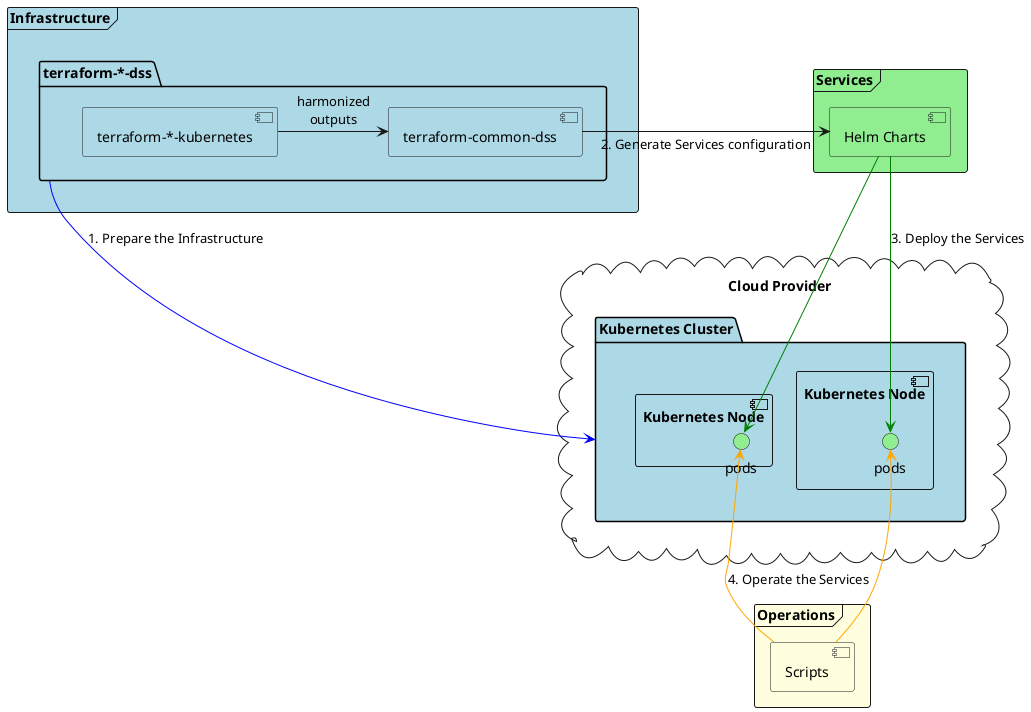 @startuml

frame "Infrastructure" #lightblue {
  package "terraform-*-dss" as TD #lightblue {
    [terraform-*-kubernetes] as TK #lightblue
    [terraform-common-dss] as TCD #lightblue
  }
}

frame "Services" #lightgreen {
  [Helm Charts] as H #lightgreen
}

frame "Operations" as O #lightyellow {
  [Scripts] as S #lightyellow
}

cloud "Cloud Provider" as C {
  package "Kubernetes Cluster" as K #lightblue {
    component "Kubernetes Node" as KN #lightblue {
      () pods as P #lightgreen
    }
    component "Kubernetes Node" as KN2 #lightblue {
      () pods as P2 #lightgreen
    }
  }
}

TD -> K #blue: 1. Prepare the Infrastructure
TK -> TCD: harmonized\noutputs
TCD -right-> H: 2. Generate Services configuration
H -down-> P #green: 3. Deploy the Services
H -down-> P2 #green
S -up-> P #orange
S -> P2 #orange: 4. Operate the Services

@enduml
